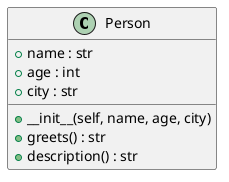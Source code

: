@startuml
Class Person {
    +name : str
    +age : int
    +city : str
    __
    +__init__(self, name, age, city)
    +greets() : str
    +description() : str
}
@enduml